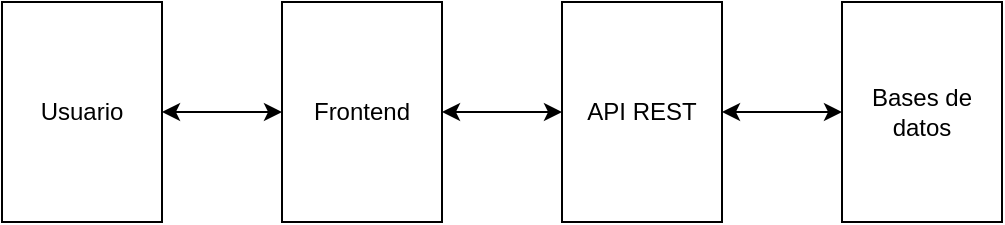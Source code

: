 <mxfile version="24.4.13" type="device">
  <diagram name="Page-1" id="CDQQ3RX8nWGKdJEwL-zN">
    <mxGraphModel dx="1434" dy="746" grid="1" gridSize="10" guides="1" tooltips="1" connect="1" arrows="1" fold="1" page="1" pageScale="1" pageWidth="827" pageHeight="1169" math="0" shadow="0">
      <root>
        <mxCell id="0" />
        <mxCell id="1" parent="0" />
        <mxCell id="_-e9lyQ5a3GyVUL2taQ1-5" style="edgeStyle=orthogonalEdgeStyle;rounded=0;orthogonalLoop=1;jettySize=auto;html=1;exitX=1;exitY=0.5;exitDx=0;exitDy=0;entryX=0;entryY=0.5;entryDx=0;entryDy=0;startArrow=classic;startFill=1;" edge="1" parent="1" source="_-e9lyQ5a3GyVUL2taQ1-1" target="_-e9lyQ5a3GyVUL2taQ1-2">
          <mxGeometry relative="1" as="geometry" />
        </mxCell>
        <mxCell id="_-e9lyQ5a3GyVUL2taQ1-1" value="Usuario" style="rounded=0;whiteSpace=wrap;html=1;" vertex="1" parent="1">
          <mxGeometry x="80" y="160" width="80" height="110" as="geometry" />
        </mxCell>
        <mxCell id="_-e9lyQ5a3GyVUL2taQ1-6" style="edgeStyle=orthogonalEdgeStyle;rounded=0;orthogonalLoop=1;jettySize=auto;html=1;exitX=1;exitY=0.5;exitDx=0;exitDy=0;entryX=0;entryY=0.5;entryDx=0;entryDy=0;startArrow=classic;startFill=1;" edge="1" parent="1" source="_-e9lyQ5a3GyVUL2taQ1-2" target="_-e9lyQ5a3GyVUL2taQ1-3">
          <mxGeometry relative="1" as="geometry" />
        </mxCell>
        <mxCell id="_-e9lyQ5a3GyVUL2taQ1-2" value="Frontend" style="rounded=0;whiteSpace=wrap;html=1;" vertex="1" parent="1">
          <mxGeometry x="220" y="160" width="80" height="110" as="geometry" />
        </mxCell>
        <mxCell id="_-e9lyQ5a3GyVUL2taQ1-7" style="edgeStyle=orthogonalEdgeStyle;rounded=0;orthogonalLoop=1;jettySize=auto;html=1;exitX=1;exitY=0.5;exitDx=0;exitDy=0;entryX=0;entryY=0.5;entryDx=0;entryDy=0;startArrow=classic;startFill=1;" edge="1" parent="1" source="_-e9lyQ5a3GyVUL2taQ1-3" target="_-e9lyQ5a3GyVUL2taQ1-4">
          <mxGeometry relative="1" as="geometry" />
        </mxCell>
        <mxCell id="_-e9lyQ5a3GyVUL2taQ1-3" value="API REST" style="rounded=0;whiteSpace=wrap;html=1;" vertex="1" parent="1">
          <mxGeometry x="360" y="160" width="80" height="110" as="geometry" />
        </mxCell>
        <mxCell id="_-e9lyQ5a3GyVUL2taQ1-4" value="Bases de datos" style="rounded=0;whiteSpace=wrap;html=1;" vertex="1" parent="1">
          <mxGeometry x="500" y="160" width="80" height="110" as="geometry" />
        </mxCell>
      </root>
    </mxGraphModel>
  </diagram>
</mxfile>
